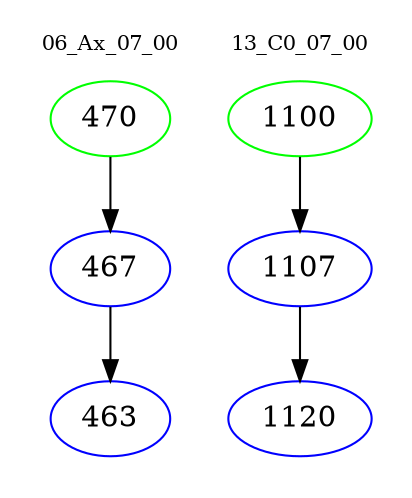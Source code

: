digraph{
subgraph cluster_0 {
color = white
label = "06_Ax_07_00";
fontsize=10;
T0_470 [label="470", color="green"]
T0_470 -> T0_467 [color="black"]
T0_467 [label="467", color="blue"]
T0_467 -> T0_463 [color="black"]
T0_463 [label="463", color="blue"]
}
subgraph cluster_1 {
color = white
label = "13_C0_07_00";
fontsize=10;
T1_1100 [label="1100", color="green"]
T1_1100 -> T1_1107 [color="black"]
T1_1107 [label="1107", color="blue"]
T1_1107 -> T1_1120 [color="black"]
T1_1120 [label="1120", color="blue"]
}
}
